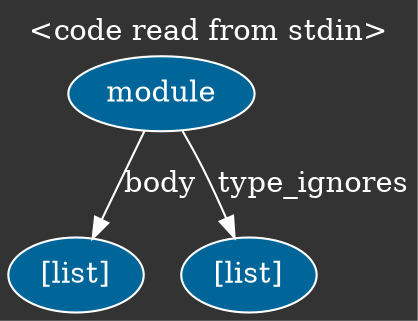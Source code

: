 digraph {
	graph [bgcolor="#333333" fontcolor=white label="\<code read from stdin\>" labelloc=t margin=0]
	node [color=white fillcolor="#006699" fontcolor=white style=filled]
	edge [color=white fontcolor=white]
	3065248862912 [label=module]
	3065249024640 [label="[list]"]
	3065248862912 -> 3065249024640 [label=body]
	3065248860480 [label="[list]"]
	3065248862912 -> 3065248860480 [label=type_ignores]
}
